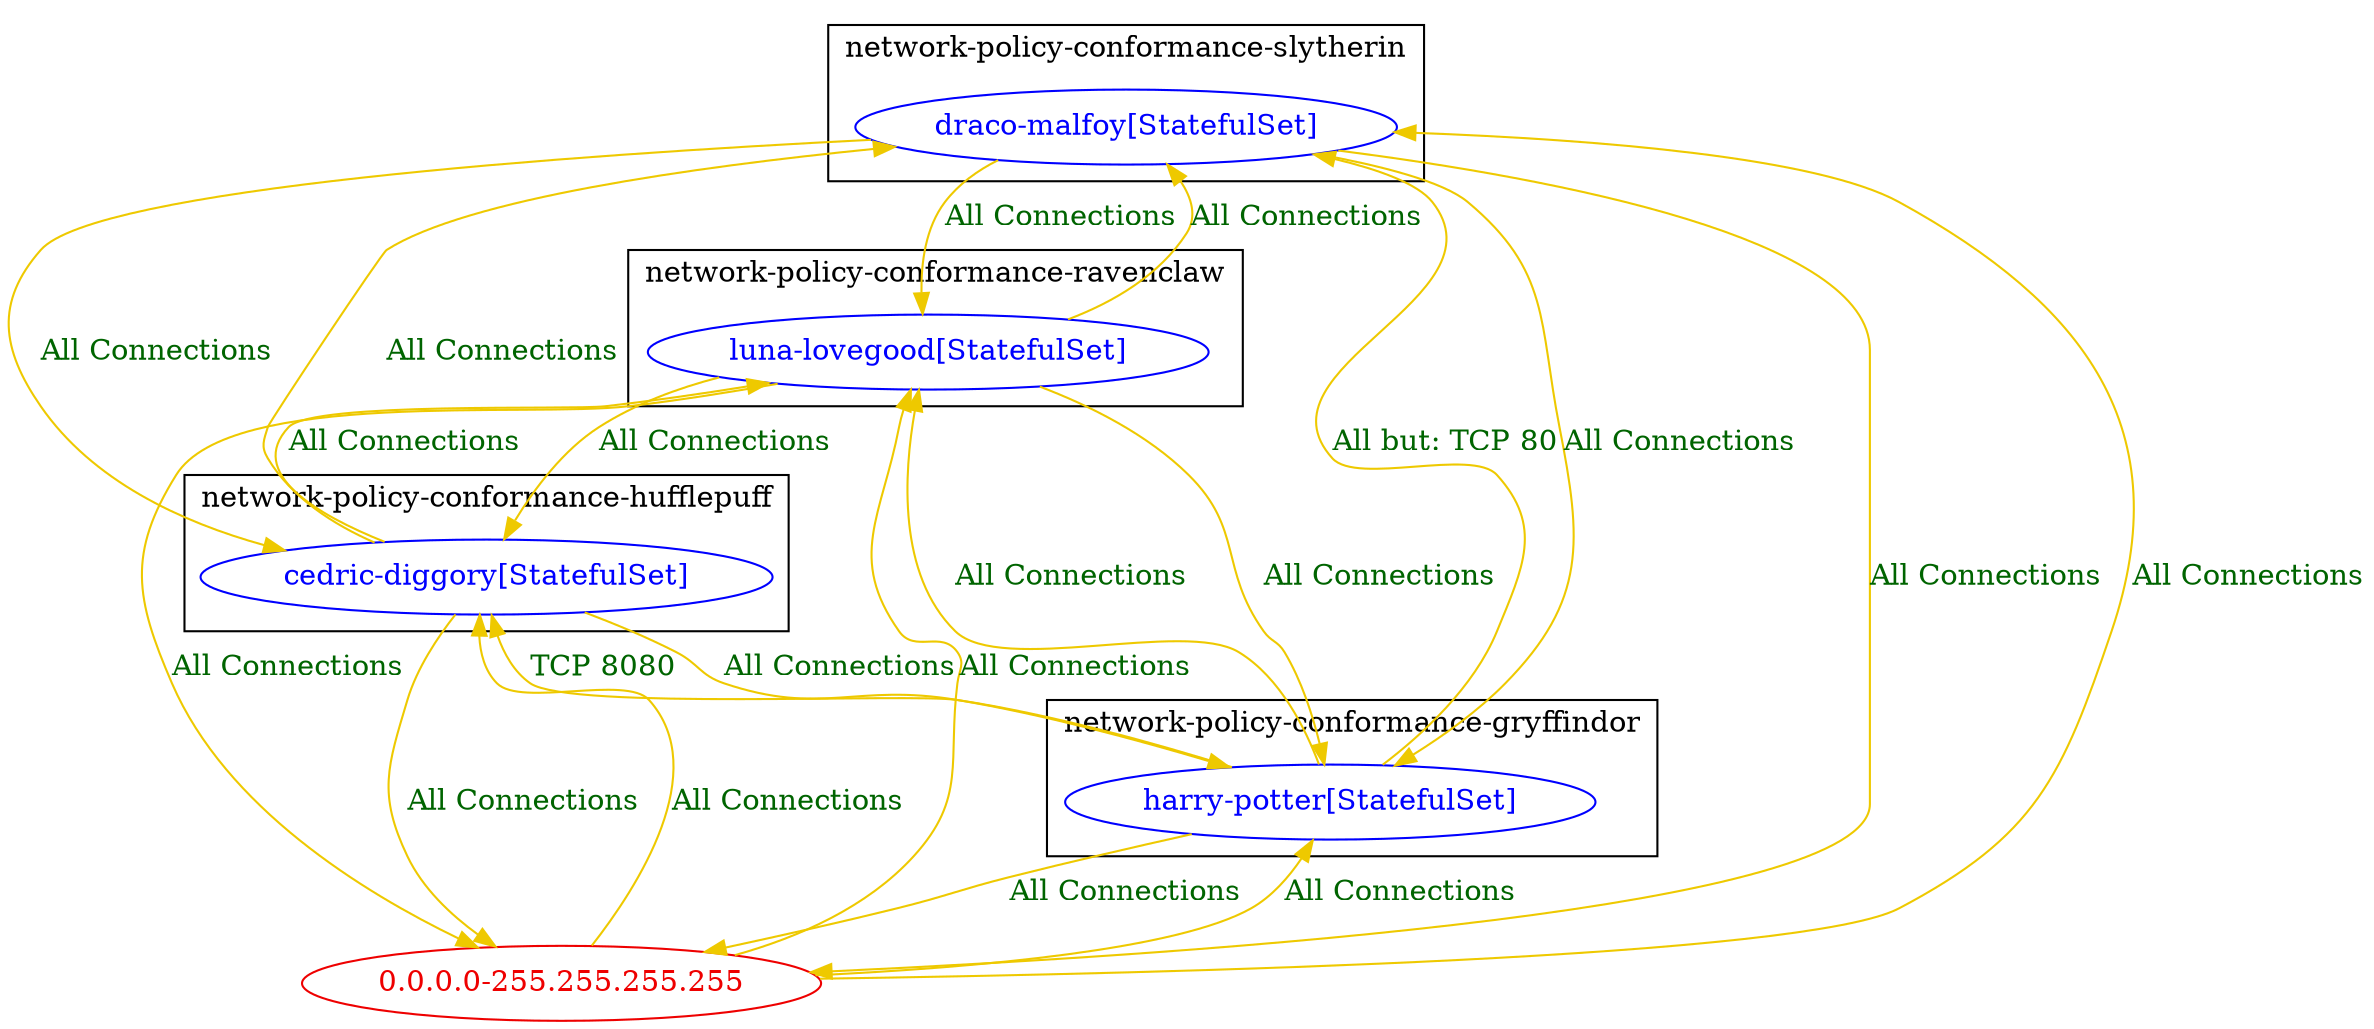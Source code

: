 digraph {
	subgraph "cluster_network_policy_conformance_gryffindor" {
		color="black"
		fontcolor="black"
		"network-policy-conformance-gryffindor/harry-potter[StatefulSet]" [label="harry-potter[StatefulSet]" color="blue" fontcolor="blue"]
		label="network-policy-conformance-gryffindor"
	}
	subgraph "cluster_network_policy_conformance_hufflepuff" {
		color="black"
		fontcolor="black"
		"network-policy-conformance-hufflepuff/cedric-diggory[StatefulSet]" [label="cedric-diggory[StatefulSet]" color="blue" fontcolor="blue"]
		label="network-policy-conformance-hufflepuff"
	}
	subgraph "cluster_network_policy_conformance_ravenclaw" {
		color="black"
		fontcolor="black"
		"network-policy-conformance-ravenclaw/luna-lovegood[StatefulSet]" [label="luna-lovegood[StatefulSet]" color="blue" fontcolor="blue"]
		label="network-policy-conformance-ravenclaw"
	}
	subgraph "cluster_network_policy_conformance_slytherin" {
		color="black"
		fontcolor="black"
		"network-policy-conformance-slytherin/draco-malfoy[StatefulSet]" [label="draco-malfoy[StatefulSet]" color="blue" fontcolor="blue"]
		label="network-policy-conformance-slytherin"
	}
	"0.0.0.0-255.255.255.255" [label="0.0.0.0-255.255.255.255" color="red2" fontcolor="red2"]
	"0.0.0.0-255.255.255.255" -> "network-policy-conformance-gryffindor/harry-potter[StatefulSet]" [label="All Connections" color="gold2" fontcolor="darkgreen" weight=0.5]
	"0.0.0.0-255.255.255.255" -> "network-policy-conformance-hufflepuff/cedric-diggory[StatefulSet]" [label="All Connections" color="gold2" fontcolor="darkgreen" weight=0.5]
	"0.0.0.0-255.255.255.255" -> "network-policy-conformance-ravenclaw/luna-lovegood[StatefulSet]" [label="All Connections" color="gold2" fontcolor="darkgreen" weight=0.5]
	"0.0.0.0-255.255.255.255" -> "network-policy-conformance-slytherin/draco-malfoy[StatefulSet]" [label="All Connections" color="gold2" fontcolor="darkgreen" weight=0.5]
	"network-policy-conformance-gryffindor/harry-potter[StatefulSet]" -> "0.0.0.0-255.255.255.255" [label="All Connections" color="gold2" fontcolor="darkgreen" weight=1]
	"network-policy-conformance-gryffindor/harry-potter[StatefulSet]" -> "network-policy-conformance-hufflepuff/cedric-diggory[StatefulSet]" [label="TCP 8080" color="gold2" fontcolor="darkgreen" weight=0.5]
	"network-policy-conformance-gryffindor/harry-potter[StatefulSet]" -> "network-policy-conformance-ravenclaw/luna-lovegood[StatefulSet]" [label="All Connections" color="gold2" fontcolor="darkgreen" weight=0.5]
	"network-policy-conformance-gryffindor/harry-potter[StatefulSet]" -> "network-policy-conformance-slytherin/draco-malfoy[StatefulSet]" [label="All but: TCP 80" color="gold2" fontcolor="darkgreen" weight=0.5]
	"network-policy-conformance-hufflepuff/cedric-diggory[StatefulSet]" -> "0.0.0.0-255.255.255.255" [label="All Connections" color="gold2" fontcolor="darkgreen" weight=1]
	"network-policy-conformance-hufflepuff/cedric-diggory[StatefulSet]" -> "network-policy-conformance-gryffindor/harry-potter[StatefulSet]" [label="All Connections" color="gold2" fontcolor="darkgreen" weight=1]
	"network-policy-conformance-hufflepuff/cedric-diggory[StatefulSet]" -> "network-policy-conformance-ravenclaw/luna-lovegood[StatefulSet]" [label="All Connections" color="gold2" fontcolor="darkgreen" weight=0.5]
	"network-policy-conformance-hufflepuff/cedric-diggory[StatefulSet]" -> "network-policy-conformance-slytherin/draco-malfoy[StatefulSet]" [label="All Connections" color="gold2" fontcolor="darkgreen" weight=0.5]
	"network-policy-conformance-ravenclaw/luna-lovegood[StatefulSet]" -> "0.0.0.0-255.255.255.255" [label="All Connections" color="gold2" fontcolor="darkgreen" weight=1]
	"network-policy-conformance-ravenclaw/luna-lovegood[StatefulSet]" -> "network-policy-conformance-gryffindor/harry-potter[StatefulSet]" [label="All Connections" color="gold2" fontcolor="darkgreen" weight=1]
	"network-policy-conformance-ravenclaw/luna-lovegood[StatefulSet]" -> "network-policy-conformance-hufflepuff/cedric-diggory[StatefulSet]" [label="All Connections" color="gold2" fontcolor="darkgreen" weight=1]
	"network-policy-conformance-ravenclaw/luna-lovegood[StatefulSet]" -> "network-policy-conformance-slytherin/draco-malfoy[StatefulSet]" [label="All Connections" color="gold2" fontcolor="darkgreen" weight=0.5]
	"network-policy-conformance-slytherin/draco-malfoy[StatefulSet]" -> "0.0.0.0-255.255.255.255" [label="All Connections" color="gold2" fontcolor="darkgreen" weight=1]
	"network-policy-conformance-slytherin/draco-malfoy[StatefulSet]" -> "network-policy-conformance-gryffindor/harry-potter[StatefulSet]" [label="All Connections" color="gold2" fontcolor="darkgreen" weight=1]
	"network-policy-conformance-slytherin/draco-malfoy[StatefulSet]" -> "network-policy-conformance-hufflepuff/cedric-diggory[StatefulSet]" [label="All Connections" color="gold2" fontcolor="darkgreen" weight=1]
	"network-policy-conformance-slytherin/draco-malfoy[StatefulSet]" -> "network-policy-conformance-ravenclaw/luna-lovegood[StatefulSet]" [label="All Connections" color="gold2" fontcolor="darkgreen" weight=1]
}
